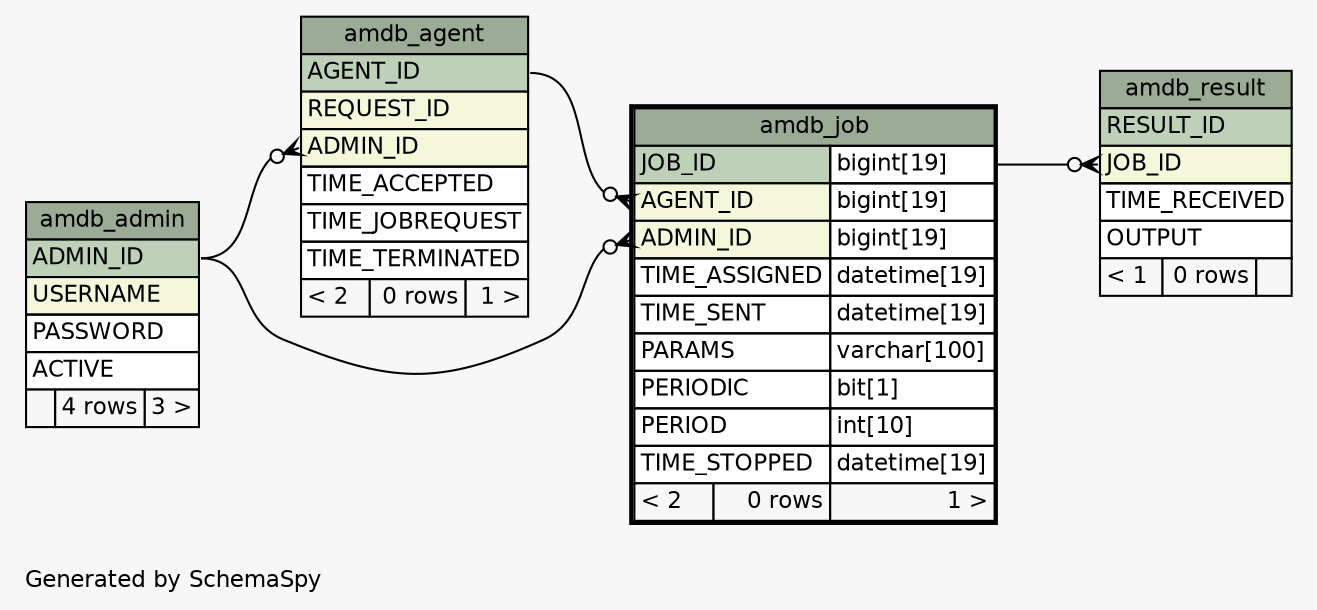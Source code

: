 // dot 2.38.0 on Linux 4.0.5-gentoo
// SchemaSpy rev 590
digraph "oneDegreeRelationshipsDiagram" {
  graph [
    rankdir="RL"
    bgcolor="#f7f7f7"
    label="\nGenerated by SchemaSpy"
    labeljust="l"
    nodesep="0.18"
    ranksep="0.46"
    fontname="Helvetica"
    fontsize="11"
  ];
  node [
    fontname="Helvetica"
    fontsize="11"
    shape="plaintext"
  ];
  edge [
    arrowsize="0.8"
  ];
  "amdb_agent":"ADMIN_ID":w -> "amdb_admin":"ADMIN_ID":e [arrowhead=none dir=back arrowtail=crowodot];
  "amdb_job":"ADMIN_ID":w -> "amdb_admin":"ADMIN_ID":e [arrowhead=none dir=back arrowtail=crowodot];
  "amdb_job":"AGENT_ID":w -> "amdb_agent":"AGENT_ID":e [arrowhead=none dir=back arrowtail=crowodot];
  "amdb_result":"JOB_ID":w -> "amdb_job":"JOB_ID.type":e [arrowhead=none dir=back arrowtail=crowodot];
  "amdb_admin" [
    label=<
    <TABLE BORDER="0" CELLBORDER="1" CELLSPACING="0" BGCOLOR="#ffffff">
      <TR><TD COLSPAN="3" BGCOLOR="#9bab96" ALIGN="CENTER">amdb_admin</TD></TR>
      <TR><TD PORT="ADMIN_ID" COLSPAN="3" BGCOLOR="#bed1b8" ALIGN="LEFT">ADMIN_ID</TD></TR>
      <TR><TD PORT="USERNAME" COLSPAN="3" BGCOLOR="#f4f7da" ALIGN="LEFT">USERNAME</TD></TR>
      <TR><TD PORT="PASSWORD" COLSPAN="3" ALIGN="LEFT">PASSWORD</TD></TR>
      <TR><TD PORT="ACTIVE" COLSPAN="3" ALIGN="LEFT">ACTIVE</TD></TR>
      <TR><TD ALIGN="LEFT" BGCOLOR="#f7f7f7">  </TD><TD ALIGN="RIGHT" BGCOLOR="#f7f7f7">4 rows</TD><TD ALIGN="RIGHT" BGCOLOR="#f7f7f7">3 &gt;</TD></TR>
    </TABLE>>
    URL="amdb_admin.html"
    tooltip="amdb_admin"
  ];
  "amdb_agent" [
    label=<
    <TABLE BORDER="0" CELLBORDER="1" CELLSPACING="0" BGCOLOR="#ffffff">
      <TR><TD COLSPAN="3" BGCOLOR="#9bab96" ALIGN="CENTER">amdb_agent</TD></TR>
      <TR><TD PORT="AGENT_ID" COLSPAN="3" BGCOLOR="#bed1b8" ALIGN="LEFT">AGENT_ID</TD></TR>
      <TR><TD PORT="REQUEST_ID" COLSPAN="3" BGCOLOR="#f4f7da" ALIGN="LEFT">REQUEST_ID</TD></TR>
      <TR><TD PORT="ADMIN_ID" COLSPAN="3" BGCOLOR="#f4f7da" ALIGN="LEFT">ADMIN_ID</TD></TR>
      <TR><TD PORT="TIME_ACCEPTED" COLSPAN="3" ALIGN="LEFT">TIME_ACCEPTED</TD></TR>
      <TR><TD PORT="TIME_JOBREQUEST" COLSPAN="3" ALIGN="LEFT">TIME_JOBREQUEST</TD></TR>
      <TR><TD PORT="TIME_TERMINATED" COLSPAN="3" ALIGN="LEFT">TIME_TERMINATED</TD></TR>
      <TR><TD ALIGN="LEFT" BGCOLOR="#f7f7f7">&lt; 2</TD><TD ALIGN="RIGHT" BGCOLOR="#f7f7f7">0 rows</TD><TD ALIGN="RIGHT" BGCOLOR="#f7f7f7">1 &gt;</TD></TR>
    </TABLE>>
    URL="amdb_agent.html"
    tooltip="amdb_agent"
  ];
  "amdb_job" [
    label=<
    <TABLE BORDER="2" CELLBORDER="1" CELLSPACING="0" BGCOLOR="#ffffff">
      <TR><TD COLSPAN="3" BGCOLOR="#9bab96" ALIGN="CENTER">amdb_job</TD></TR>
      <TR><TD PORT="JOB_ID" COLSPAN="2" BGCOLOR="#bed1b8" ALIGN="LEFT">JOB_ID</TD><TD PORT="JOB_ID.type" ALIGN="LEFT">bigint[19]</TD></TR>
      <TR><TD PORT="AGENT_ID" COLSPAN="2" BGCOLOR="#f4f7da" ALIGN="LEFT">AGENT_ID</TD><TD PORT="AGENT_ID.type" ALIGN="LEFT">bigint[19]</TD></TR>
      <TR><TD PORT="ADMIN_ID" COLSPAN="2" BGCOLOR="#f4f7da" ALIGN="LEFT">ADMIN_ID</TD><TD PORT="ADMIN_ID.type" ALIGN="LEFT">bigint[19]</TD></TR>
      <TR><TD PORT="TIME_ASSIGNED" COLSPAN="2" ALIGN="LEFT">TIME_ASSIGNED</TD><TD PORT="TIME_ASSIGNED.type" ALIGN="LEFT">datetime[19]</TD></TR>
      <TR><TD PORT="TIME_SENT" COLSPAN="2" ALIGN="LEFT">TIME_SENT</TD><TD PORT="TIME_SENT.type" ALIGN="LEFT">datetime[19]</TD></TR>
      <TR><TD PORT="PARAMS" COLSPAN="2" ALIGN="LEFT">PARAMS</TD><TD PORT="PARAMS.type" ALIGN="LEFT">varchar[100]</TD></TR>
      <TR><TD PORT="PERIODIC" COLSPAN="2" ALIGN="LEFT">PERIODIC</TD><TD PORT="PERIODIC.type" ALIGN="LEFT">bit[1]</TD></TR>
      <TR><TD PORT="PERIOD" COLSPAN="2" ALIGN="LEFT">PERIOD</TD><TD PORT="PERIOD.type" ALIGN="LEFT">int[10]</TD></TR>
      <TR><TD PORT="TIME_STOPPED" COLSPAN="2" ALIGN="LEFT">TIME_STOPPED</TD><TD PORT="TIME_STOPPED.type" ALIGN="LEFT">datetime[19]</TD></TR>
      <TR><TD ALIGN="LEFT" BGCOLOR="#f7f7f7">&lt; 2</TD><TD ALIGN="RIGHT" BGCOLOR="#f7f7f7">0 rows</TD><TD ALIGN="RIGHT" BGCOLOR="#f7f7f7">1 &gt;</TD></TR>
    </TABLE>>
    URL="amdb_job.html"
    tooltip="amdb_job"
  ];
  "amdb_result" [
    label=<
    <TABLE BORDER="0" CELLBORDER="1" CELLSPACING="0" BGCOLOR="#ffffff">
      <TR><TD COLSPAN="3" BGCOLOR="#9bab96" ALIGN="CENTER">amdb_result</TD></TR>
      <TR><TD PORT="RESULT_ID" COLSPAN="3" BGCOLOR="#bed1b8" ALIGN="LEFT">RESULT_ID</TD></TR>
      <TR><TD PORT="JOB_ID" COLSPAN="3" BGCOLOR="#f4f7da" ALIGN="LEFT">JOB_ID</TD></TR>
      <TR><TD PORT="TIME_RECEIVED" COLSPAN="3" ALIGN="LEFT">TIME_RECEIVED</TD></TR>
      <TR><TD PORT="OUTPUT" COLSPAN="3" ALIGN="LEFT">OUTPUT</TD></TR>
      <TR><TD ALIGN="LEFT" BGCOLOR="#f7f7f7">&lt; 1</TD><TD ALIGN="RIGHT" BGCOLOR="#f7f7f7">0 rows</TD><TD ALIGN="RIGHT" BGCOLOR="#f7f7f7">  </TD></TR>
    </TABLE>>
    URL="amdb_result.html"
    tooltip="amdb_result"
  ];
}
